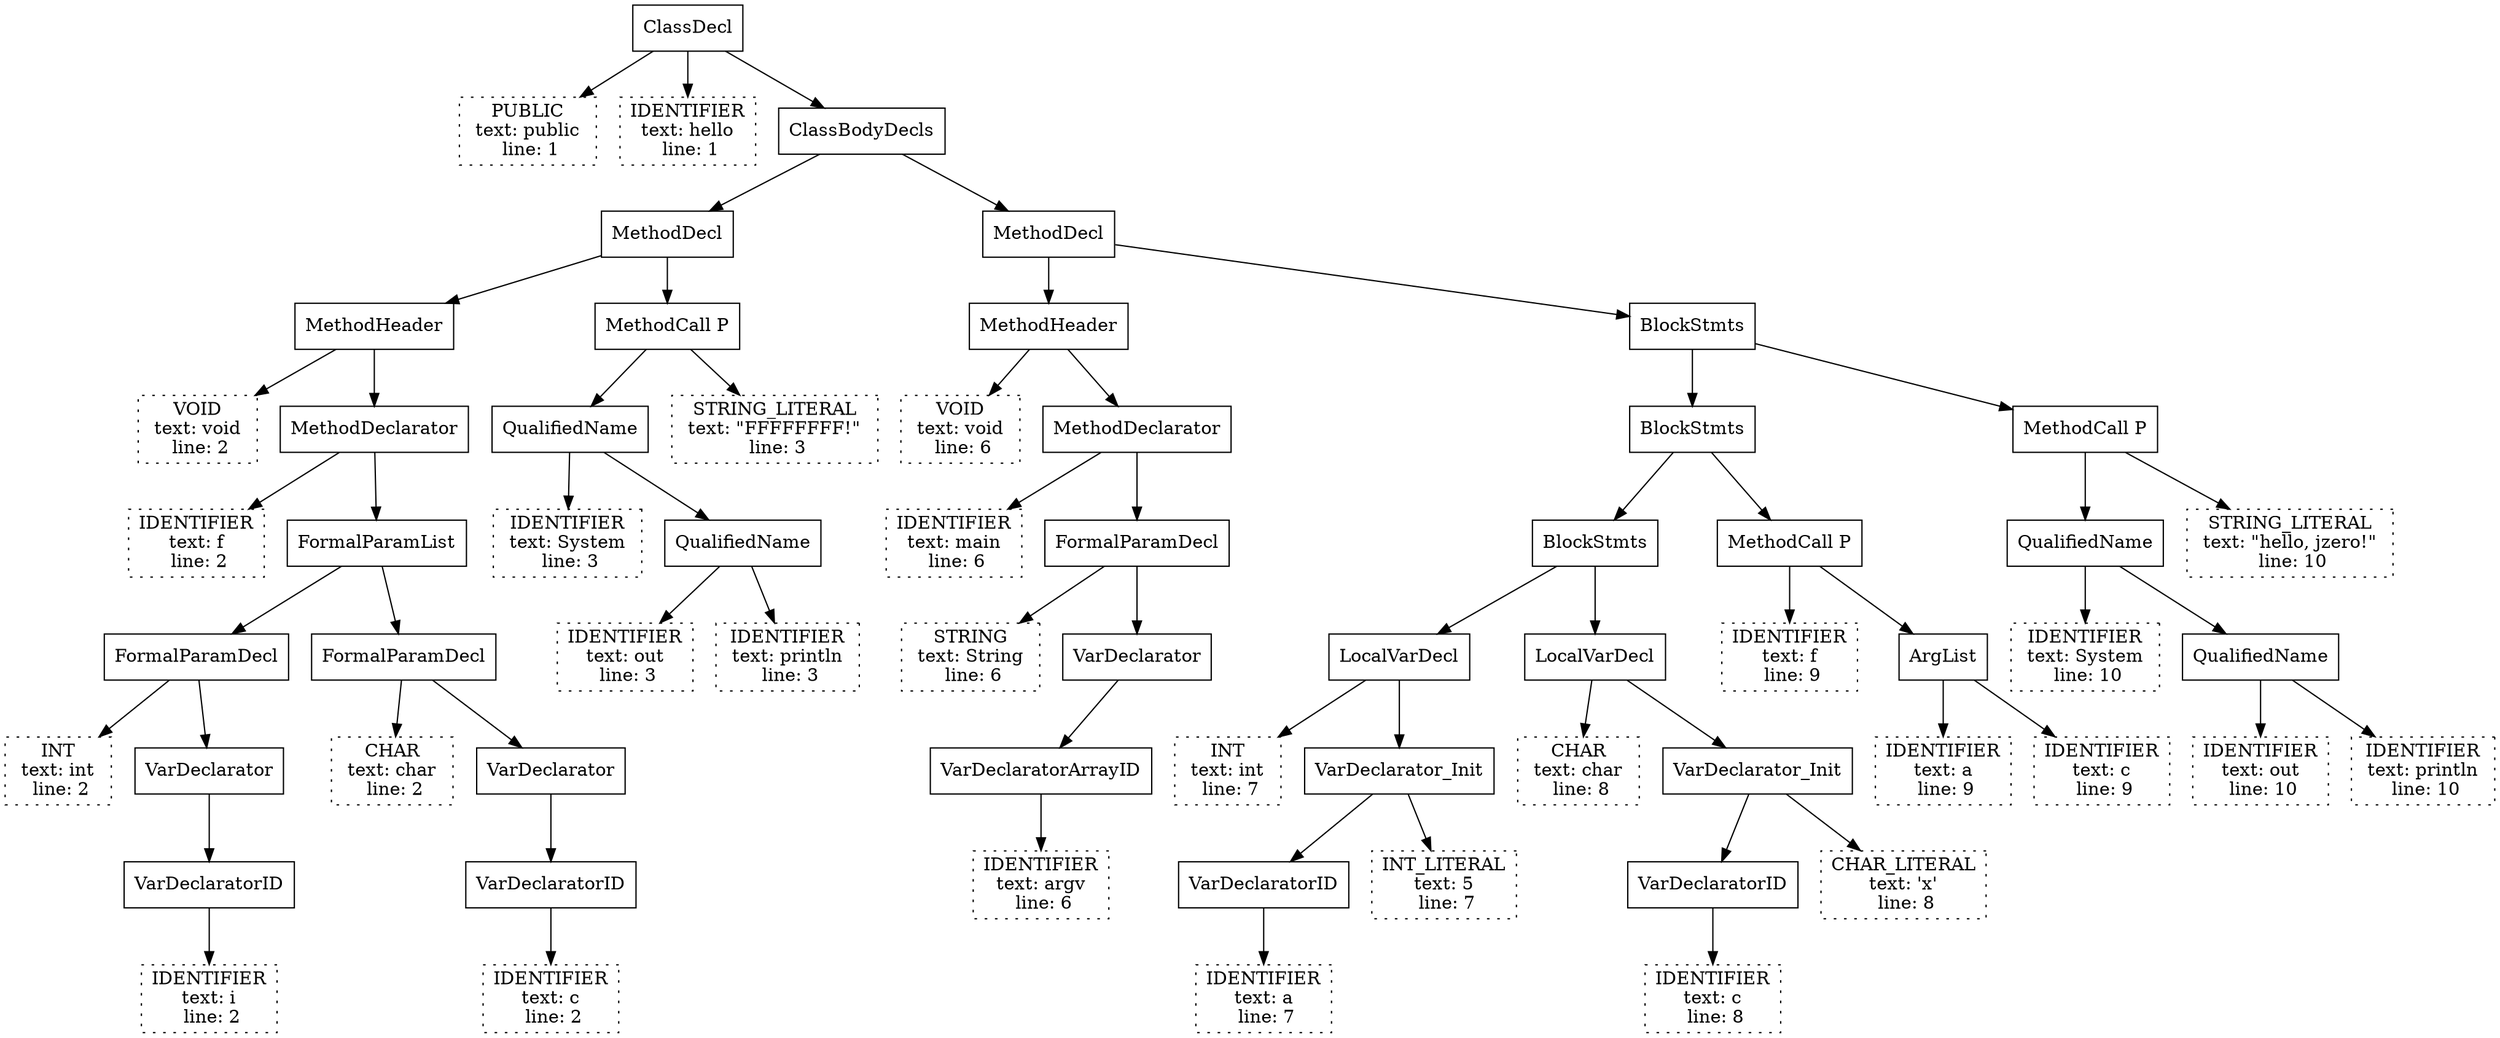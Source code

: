 digraph {
	N0 [shape=rectangle label=<ClassDecl>]
	N1 [shape=rectangle style=dotted label=<PUBLIC<br/> text: public <br/> line: 1>]
	N0 -> N1
	N2 [shape=rectangle style=dotted label=<IDENTIFIER<br/> text: hello <br/> line: 1>]
	N0 -> N2
	N3 [shape=rectangle label=<ClassBodyDecls>]
	N0 -> N3
	N4 [shape=rectangle label=<MethodDecl>]
	N3 -> N4
	N5 [shape=rectangle label=<MethodHeader>]
	N4 -> N5
	N6 [shape=rectangle style=dotted label=<VOID<br/> text: void <br/> line: 2>]
	N5 -> N6
	N7 [shape=rectangle label=<MethodDeclarator>]
	N5 -> N7
	N8 [shape=rectangle style=dotted label=<IDENTIFIER<br/> text: f <br/> line: 2>]
	N7 -> N8
	N9 [shape=rectangle label=<FormalParamList>]
	N7 -> N9
	N10 [shape=rectangle label=<FormalParamDecl>]
	N9 -> N10
	N11 [shape=rectangle style=dotted label=<INT<br/> text: int <br/> line: 2>]
	N10 -> N11
	N12 [shape=rectangle label=<VarDeclarator>]
	N10 -> N12
	N13 [shape=rectangle label=<VarDeclaratorID>]
	N12 -> N13
	N14 [shape=rectangle style=dotted label=<IDENTIFIER<br/> text: i <br/> line: 2>]
	N13 -> N14
	N15 [shape=rectangle label=<FormalParamDecl>]
	N9 -> N15
	N16 [shape=rectangle style=dotted label=<CHAR<br/> text: char <br/> line: 2>]
	N15 -> N16
	N17 [shape=rectangle label=<VarDeclarator>]
	N15 -> N17
	N18 [shape=rectangle label=<VarDeclaratorID>]
	N17 -> N18
	N19 [shape=rectangle style=dotted label=<IDENTIFIER<br/> text: c <br/> line: 2>]
	N18 -> N19
	N20 [shape=rectangle label=<MethodCall P>]
	N4 -> N20
	N21 [shape=rectangle label=<QualifiedName>]
	N20 -> N21
	N22 [shape=rectangle style=dotted label=<IDENTIFIER<br/> text: System <br/> line: 3>]
	N21 -> N22
	N23 [shape=rectangle label=<QualifiedName>]
	N21 -> N23
	N24 [shape=rectangle style=dotted label=<IDENTIFIER<br/> text: out <br/> line: 3>]
	N23 -> N24
	N25 [shape=rectangle style=dotted label=<IDENTIFIER<br/> text: println <br/> line: 3>]
	N23 -> N25
	N26 [shape=rectangle style=dotted label=<STRING_LITERAL<br/> text: "FFFFFFFF!" <br/> line: 3>]
	N20 -> N26
	N27 [shape=rectangle label=<MethodDecl>]
	N3 -> N27
	N28 [shape=rectangle label=<MethodHeader>]
	N27 -> N28
	N29 [shape=rectangle style=dotted label=<VOID<br/> text: void <br/> line: 6>]
	N28 -> N29
	N30 [shape=rectangle label=<MethodDeclarator>]
	N28 -> N30
	N31 [shape=rectangle style=dotted label=<IDENTIFIER<br/> text: main <br/> line: 6>]
	N30 -> N31
	N32 [shape=rectangle label=<FormalParamDecl>]
	N30 -> N32
	N33 [shape=rectangle style=dotted label=<STRING<br/> text: String <br/> line: 6>]
	N32 -> N33
	N34 [shape=rectangle label=<VarDeclarator>]
	N32 -> N34
	N35 [shape=rectangle label=<VarDeclaratorArrayID>]
	N34 -> N35
	N36 [shape=rectangle style=dotted label=<IDENTIFIER<br/> text: argv <br/> line: 6>]
	N35 -> N36
	N37 [shape=rectangle label=<BlockStmts>]
	N27 -> N37
	N38 [shape=rectangle label=<BlockStmts>]
	N37 -> N38
	N39 [shape=rectangle label=<BlockStmts>]
	N38 -> N39
	N40 [shape=rectangle label=<LocalVarDecl>]
	N39 -> N40
	N41 [shape=rectangle style=dotted label=<INT<br/> text: int <br/> line: 7>]
	N40 -> N41
	N42 [shape=rectangle label=<VarDeclarator_Init>]
	N40 -> N42
	N43 [shape=rectangle label=<VarDeclaratorID>]
	N42 -> N43
	N44 [shape=rectangle style=dotted label=<IDENTIFIER<br/> text: a <br/> line: 7>]
	N43 -> N44
	N45 [shape=rectangle style=dotted label=<INT_LITERAL<br/> text: 5 <br/> line: 7>]
	N42 -> N45
	N46 [shape=rectangle label=<LocalVarDecl>]
	N39 -> N46
	N47 [shape=rectangle style=dotted label=<CHAR<br/> text: char <br/> line: 8>]
	N46 -> N47
	N48 [shape=rectangle label=<VarDeclarator_Init>]
	N46 -> N48
	N49 [shape=rectangle label=<VarDeclaratorID>]
	N48 -> N49
	N50 [shape=rectangle style=dotted label=<IDENTIFIER<br/> text: c <br/> line: 8>]
	N49 -> N50
	N51 [shape=rectangle style=dotted label=<CHAR_LITERAL<br/> text: 'x' <br/> line: 8>]
	N48 -> N51
	N52 [shape=rectangle label=<MethodCall P>]
	N38 -> N52
	N53 [shape=rectangle style=dotted label=<IDENTIFIER<br/> text: f <br/> line: 9>]
	N52 -> N53
	N54 [shape=rectangle label=<ArgList>]
	N52 -> N54
	N55 [shape=rectangle style=dotted label=<IDENTIFIER<br/> text: a <br/> line: 9>]
	N54 -> N55
	N56 [shape=rectangle style=dotted label=<IDENTIFIER<br/> text: c <br/> line: 9>]
	N54 -> N56
	N57 [shape=rectangle label=<MethodCall P>]
	N37 -> N57
	N58 [shape=rectangle label=<QualifiedName>]
	N57 -> N58
	N59 [shape=rectangle style=dotted label=<IDENTIFIER<br/> text: System <br/> line: 10>]
	N58 -> N59
	N60 [shape=rectangle label=<QualifiedName>]
	N58 -> N60
	N61 [shape=rectangle style=dotted label=<IDENTIFIER<br/> text: out <br/> line: 10>]
	N60 -> N61
	N62 [shape=rectangle style=dotted label=<IDENTIFIER<br/> text: println <br/> line: 10>]
	N60 -> N62
	N63 [shape=rectangle style=dotted label=<STRING_LITERAL<br/> text: "hello, jzero!" <br/> line: 10>]
	N57 -> N63
}
